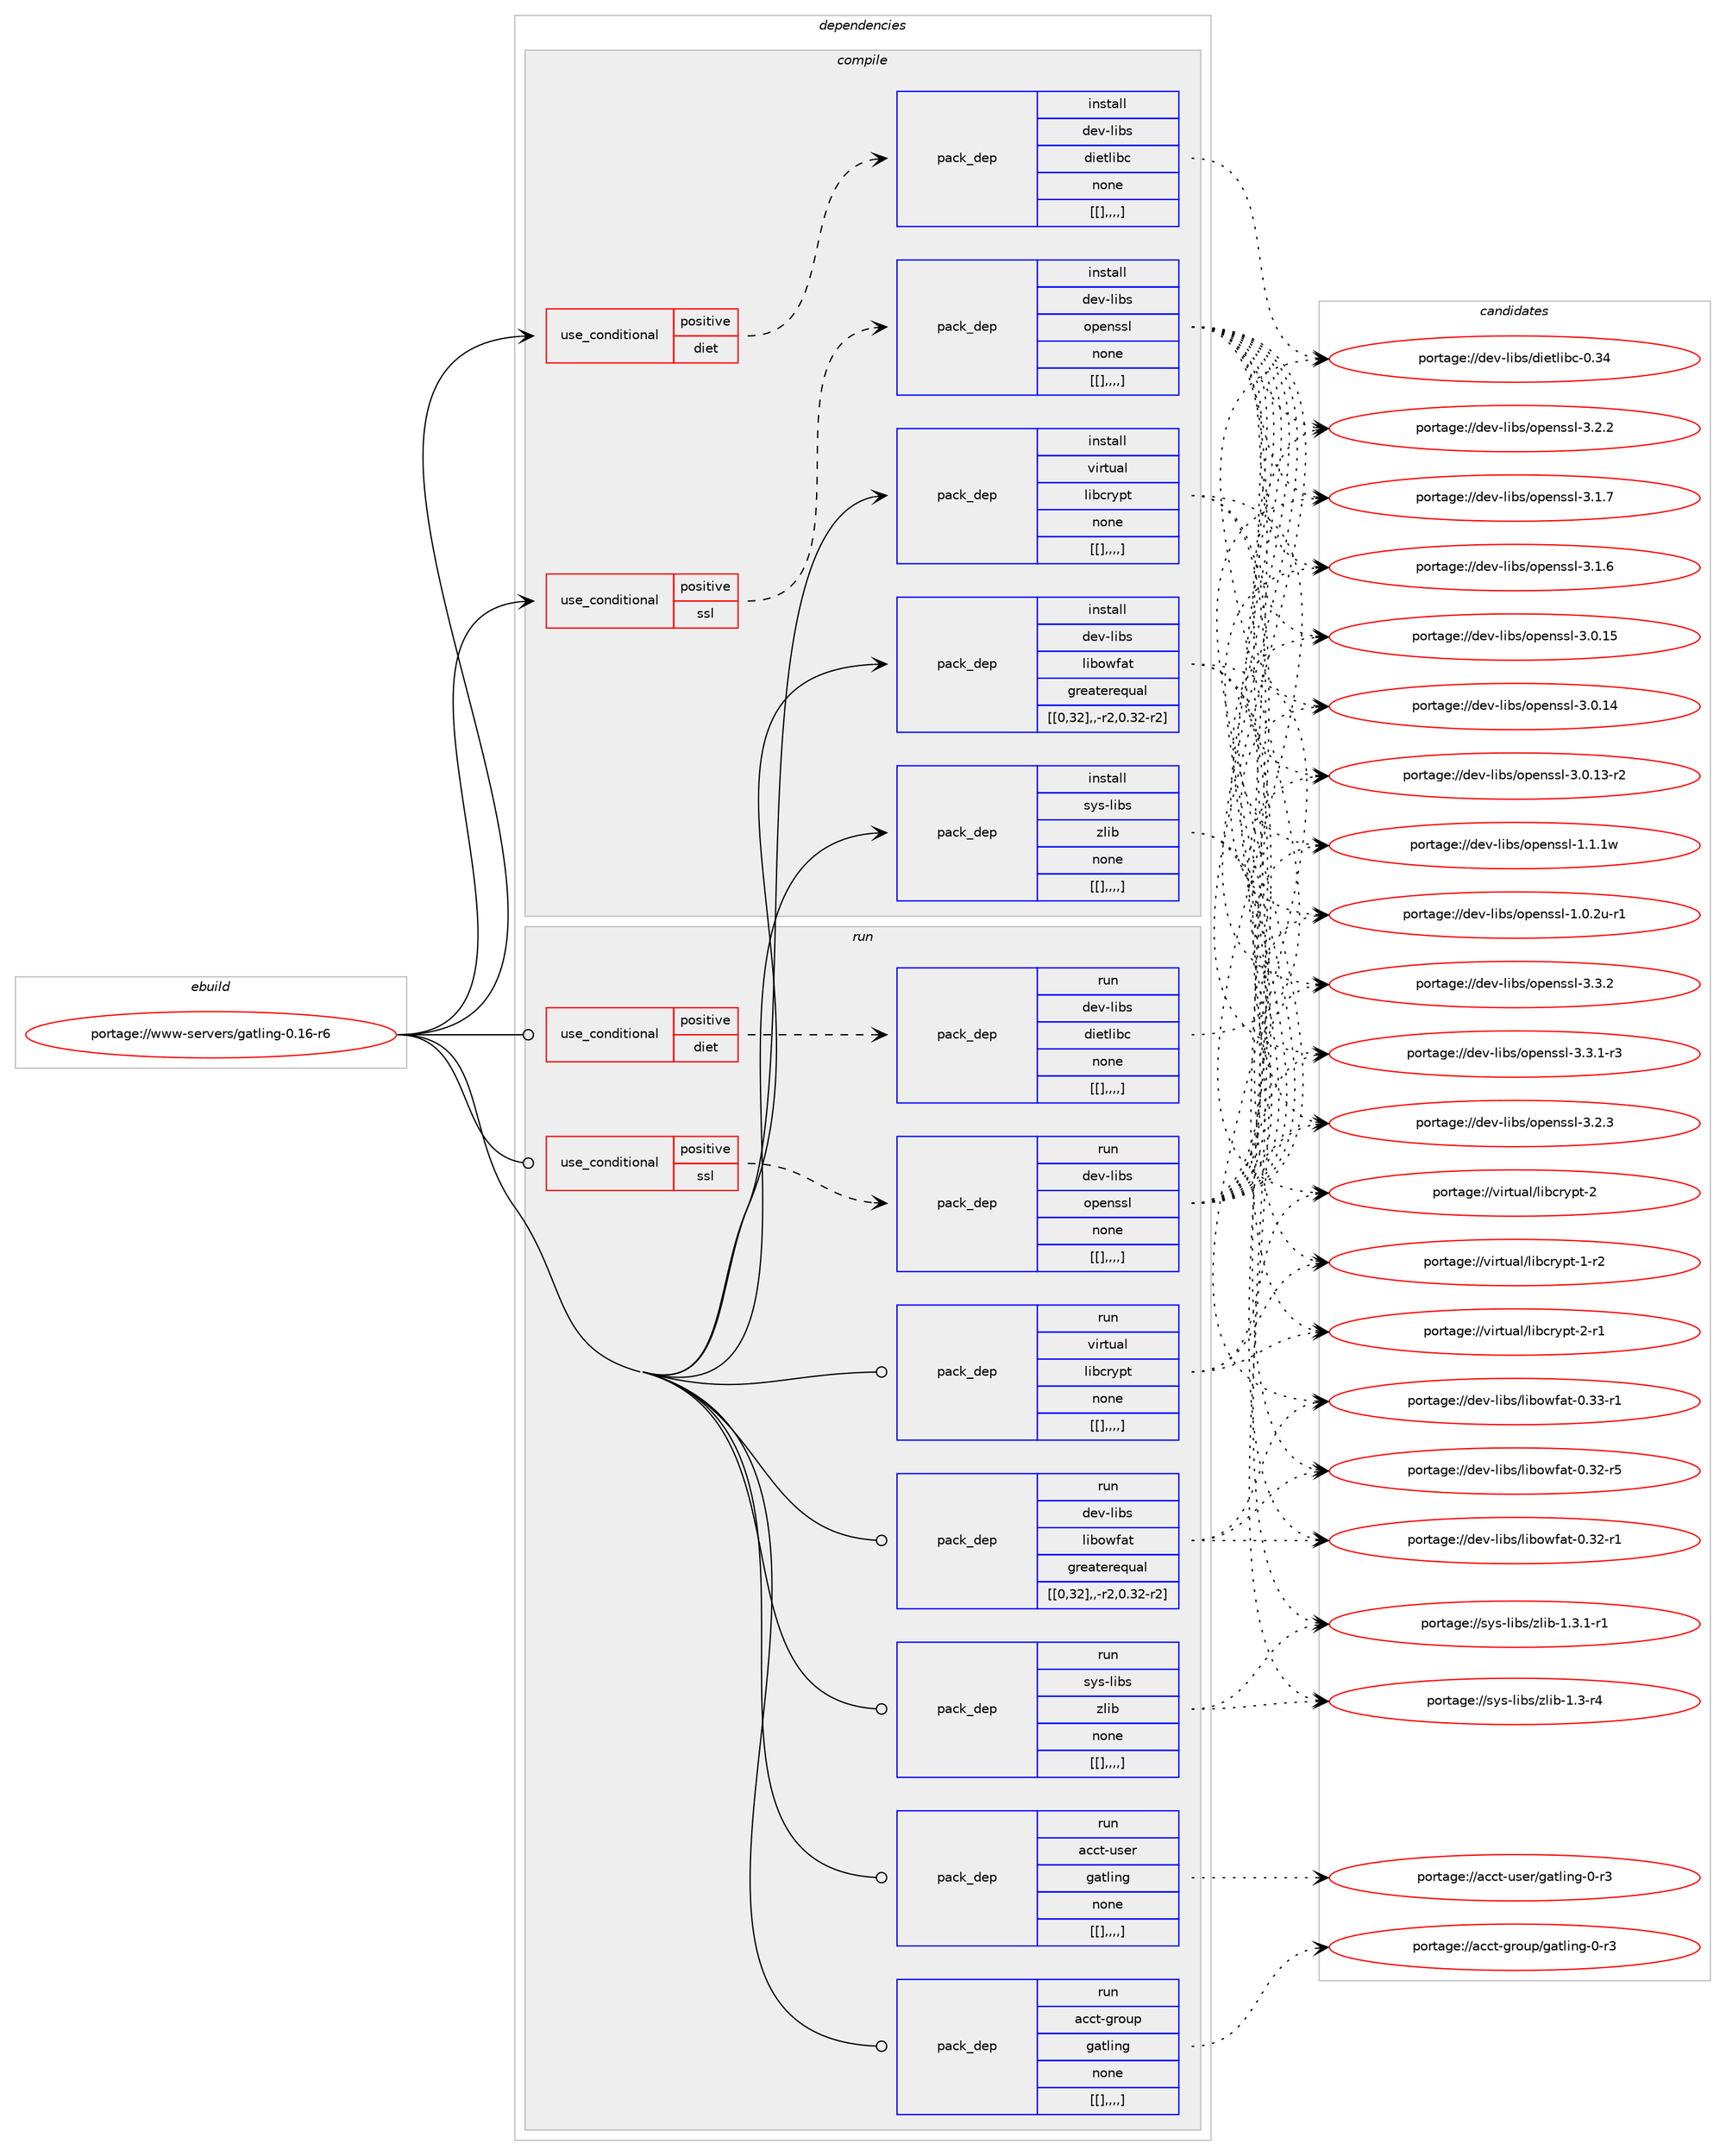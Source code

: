 digraph prolog {

# *************
# Graph options
# *************

newrank=true;
concentrate=true;
compound=true;
graph [rankdir=LR,fontname=Helvetica,fontsize=10,ranksep=1.5];#, ranksep=2.5, nodesep=0.2];
edge  [arrowhead=vee];
node  [fontname=Helvetica,fontsize=10];

# **********
# The ebuild
# **********

subgraph cluster_leftcol {
color=gray;
label=<<i>ebuild</i>>;
id [label="portage://www-servers/gatling-0.16-r6", color=red, width=4, href="../www-servers/gatling-0.16-r6.svg"];
}

# ****************
# The dependencies
# ****************

subgraph cluster_midcol {
color=gray;
label=<<i>dependencies</i>>;
subgraph cluster_compile {
fillcolor="#eeeeee";
style=filled;
label=<<i>compile</i>>;
subgraph cond125806 {
dependency466834 [label=<<TABLE BORDER="0" CELLBORDER="1" CELLSPACING="0" CELLPADDING="4"><TR><TD ROWSPAN="3" CELLPADDING="10">use_conditional</TD></TR><TR><TD>positive</TD></TR><TR><TD>diet</TD></TR></TABLE>>, shape=none, color=red];
subgraph pack337642 {
dependency466835 [label=<<TABLE BORDER="0" CELLBORDER="1" CELLSPACING="0" CELLPADDING="4" WIDTH="220"><TR><TD ROWSPAN="6" CELLPADDING="30">pack_dep</TD></TR><TR><TD WIDTH="110">install</TD></TR><TR><TD>dev-libs</TD></TR><TR><TD>dietlibc</TD></TR><TR><TD>none</TD></TR><TR><TD>[[],,,,]</TD></TR></TABLE>>, shape=none, color=blue];
}
dependency466834:e -> dependency466835:w [weight=20,style="dashed",arrowhead="vee"];
}
id:e -> dependency466834:w [weight=20,style="solid",arrowhead="vee"];
subgraph cond125807 {
dependency466836 [label=<<TABLE BORDER="0" CELLBORDER="1" CELLSPACING="0" CELLPADDING="4"><TR><TD ROWSPAN="3" CELLPADDING="10">use_conditional</TD></TR><TR><TD>positive</TD></TR><TR><TD>ssl</TD></TR></TABLE>>, shape=none, color=red];
subgraph pack337643 {
dependency466837 [label=<<TABLE BORDER="0" CELLBORDER="1" CELLSPACING="0" CELLPADDING="4" WIDTH="220"><TR><TD ROWSPAN="6" CELLPADDING="30">pack_dep</TD></TR><TR><TD WIDTH="110">install</TD></TR><TR><TD>dev-libs</TD></TR><TR><TD>openssl</TD></TR><TR><TD>none</TD></TR><TR><TD>[[],,,,]</TD></TR></TABLE>>, shape=none, color=blue];
}
dependency466836:e -> dependency466837:w [weight=20,style="dashed",arrowhead="vee"];
}
id:e -> dependency466836:w [weight=20,style="solid",arrowhead="vee"];
subgraph pack337644 {
dependency466838 [label=<<TABLE BORDER="0" CELLBORDER="1" CELLSPACING="0" CELLPADDING="4" WIDTH="220"><TR><TD ROWSPAN="6" CELLPADDING="30">pack_dep</TD></TR><TR><TD WIDTH="110">install</TD></TR><TR><TD>dev-libs</TD></TR><TR><TD>libowfat</TD></TR><TR><TD>greaterequal</TD></TR><TR><TD>[[0,32],,-r2,0.32-r2]</TD></TR></TABLE>>, shape=none, color=blue];
}
id:e -> dependency466838:w [weight=20,style="solid",arrowhead="vee"];
subgraph pack337645 {
dependency466839 [label=<<TABLE BORDER="0" CELLBORDER="1" CELLSPACING="0" CELLPADDING="4" WIDTH="220"><TR><TD ROWSPAN="6" CELLPADDING="30">pack_dep</TD></TR><TR><TD WIDTH="110">install</TD></TR><TR><TD>sys-libs</TD></TR><TR><TD>zlib</TD></TR><TR><TD>none</TD></TR><TR><TD>[[],,,,]</TD></TR></TABLE>>, shape=none, color=blue];
}
id:e -> dependency466839:w [weight=20,style="solid",arrowhead="vee"];
subgraph pack337646 {
dependency466840 [label=<<TABLE BORDER="0" CELLBORDER="1" CELLSPACING="0" CELLPADDING="4" WIDTH="220"><TR><TD ROWSPAN="6" CELLPADDING="30">pack_dep</TD></TR><TR><TD WIDTH="110">install</TD></TR><TR><TD>virtual</TD></TR><TR><TD>libcrypt</TD></TR><TR><TD>none</TD></TR><TR><TD>[[],,,,]</TD></TR></TABLE>>, shape=none, color=blue];
}
id:e -> dependency466840:w [weight=20,style="solid",arrowhead="vee"];
}
subgraph cluster_compileandrun {
fillcolor="#eeeeee";
style=filled;
label=<<i>compile and run</i>>;
}
subgraph cluster_run {
fillcolor="#eeeeee";
style=filled;
label=<<i>run</i>>;
subgraph cond125808 {
dependency466841 [label=<<TABLE BORDER="0" CELLBORDER="1" CELLSPACING="0" CELLPADDING="4"><TR><TD ROWSPAN="3" CELLPADDING="10">use_conditional</TD></TR><TR><TD>positive</TD></TR><TR><TD>diet</TD></TR></TABLE>>, shape=none, color=red];
subgraph pack337647 {
dependency466842 [label=<<TABLE BORDER="0" CELLBORDER="1" CELLSPACING="0" CELLPADDING="4" WIDTH="220"><TR><TD ROWSPAN="6" CELLPADDING="30">pack_dep</TD></TR><TR><TD WIDTH="110">run</TD></TR><TR><TD>dev-libs</TD></TR><TR><TD>dietlibc</TD></TR><TR><TD>none</TD></TR><TR><TD>[[],,,,]</TD></TR></TABLE>>, shape=none, color=blue];
}
dependency466841:e -> dependency466842:w [weight=20,style="dashed",arrowhead="vee"];
}
id:e -> dependency466841:w [weight=20,style="solid",arrowhead="odot"];
subgraph cond125809 {
dependency466843 [label=<<TABLE BORDER="0" CELLBORDER="1" CELLSPACING="0" CELLPADDING="4"><TR><TD ROWSPAN="3" CELLPADDING="10">use_conditional</TD></TR><TR><TD>positive</TD></TR><TR><TD>ssl</TD></TR></TABLE>>, shape=none, color=red];
subgraph pack337648 {
dependency466844 [label=<<TABLE BORDER="0" CELLBORDER="1" CELLSPACING="0" CELLPADDING="4" WIDTH="220"><TR><TD ROWSPAN="6" CELLPADDING="30">pack_dep</TD></TR><TR><TD WIDTH="110">run</TD></TR><TR><TD>dev-libs</TD></TR><TR><TD>openssl</TD></TR><TR><TD>none</TD></TR><TR><TD>[[],,,,]</TD></TR></TABLE>>, shape=none, color=blue];
}
dependency466843:e -> dependency466844:w [weight=20,style="dashed",arrowhead="vee"];
}
id:e -> dependency466843:w [weight=20,style="solid",arrowhead="odot"];
subgraph pack337649 {
dependency466845 [label=<<TABLE BORDER="0" CELLBORDER="1" CELLSPACING="0" CELLPADDING="4" WIDTH="220"><TR><TD ROWSPAN="6" CELLPADDING="30">pack_dep</TD></TR><TR><TD WIDTH="110">run</TD></TR><TR><TD>acct-group</TD></TR><TR><TD>gatling</TD></TR><TR><TD>none</TD></TR><TR><TD>[[],,,,]</TD></TR></TABLE>>, shape=none, color=blue];
}
id:e -> dependency466845:w [weight=20,style="solid",arrowhead="odot"];
subgraph pack337650 {
dependency466846 [label=<<TABLE BORDER="0" CELLBORDER="1" CELLSPACING="0" CELLPADDING="4" WIDTH="220"><TR><TD ROWSPAN="6" CELLPADDING="30">pack_dep</TD></TR><TR><TD WIDTH="110">run</TD></TR><TR><TD>acct-user</TD></TR><TR><TD>gatling</TD></TR><TR><TD>none</TD></TR><TR><TD>[[],,,,]</TD></TR></TABLE>>, shape=none, color=blue];
}
id:e -> dependency466846:w [weight=20,style="solid",arrowhead="odot"];
subgraph pack337651 {
dependency466847 [label=<<TABLE BORDER="0" CELLBORDER="1" CELLSPACING="0" CELLPADDING="4" WIDTH="220"><TR><TD ROWSPAN="6" CELLPADDING="30">pack_dep</TD></TR><TR><TD WIDTH="110">run</TD></TR><TR><TD>dev-libs</TD></TR><TR><TD>libowfat</TD></TR><TR><TD>greaterequal</TD></TR><TR><TD>[[0,32],,-r2,0.32-r2]</TD></TR></TABLE>>, shape=none, color=blue];
}
id:e -> dependency466847:w [weight=20,style="solid",arrowhead="odot"];
subgraph pack337652 {
dependency466848 [label=<<TABLE BORDER="0" CELLBORDER="1" CELLSPACING="0" CELLPADDING="4" WIDTH="220"><TR><TD ROWSPAN="6" CELLPADDING="30">pack_dep</TD></TR><TR><TD WIDTH="110">run</TD></TR><TR><TD>sys-libs</TD></TR><TR><TD>zlib</TD></TR><TR><TD>none</TD></TR><TR><TD>[[],,,,]</TD></TR></TABLE>>, shape=none, color=blue];
}
id:e -> dependency466848:w [weight=20,style="solid",arrowhead="odot"];
subgraph pack337653 {
dependency466849 [label=<<TABLE BORDER="0" CELLBORDER="1" CELLSPACING="0" CELLPADDING="4" WIDTH="220"><TR><TD ROWSPAN="6" CELLPADDING="30">pack_dep</TD></TR><TR><TD WIDTH="110">run</TD></TR><TR><TD>virtual</TD></TR><TR><TD>libcrypt</TD></TR><TR><TD>none</TD></TR><TR><TD>[[],,,,]</TD></TR></TABLE>>, shape=none, color=blue];
}
id:e -> dependency466849:w [weight=20,style="solid",arrowhead="odot"];
}
}

# **************
# The candidates
# **************

subgraph cluster_choices {
rank=same;
color=gray;
label=<<i>candidates</i>>;

subgraph choice337642 {
color=black;
nodesep=1;
choice10010111845108105981154710010510111610810598994548465152 [label="portage://dev-libs/dietlibc-0.34", color=red, width=4,href="../dev-libs/dietlibc-0.34.svg"];
dependency466835:e -> choice10010111845108105981154710010510111610810598994548465152:w [style=dotted,weight="100"];
}
subgraph choice337643 {
color=black;
nodesep=1;
choice100101118451081059811547111112101110115115108455146514650 [label="portage://dev-libs/openssl-3.3.2", color=red, width=4,href="../dev-libs/openssl-3.3.2.svg"];
choice1001011184510810598115471111121011101151151084551465146494511451 [label="portage://dev-libs/openssl-3.3.1-r3", color=red, width=4,href="../dev-libs/openssl-3.3.1-r3.svg"];
choice100101118451081059811547111112101110115115108455146504651 [label="portage://dev-libs/openssl-3.2.3", color=red, width=4,href="../dev-libs/openssl-3.2.3.svg"];
choice100101118451081059811547111112101110115115108455146504650 [label="portage://dev-libs/openssl-3.2.2", color=red, width=4,href="../dev-libs/openssl-3.2.2.svg"];
choice100101118451081059811547111112101110115115108455146494655 [label="portage://dev-libs/openssl-3.1.7", color=red, width=4,href="../dev-libs/openssl-3.1.7.svg"];
choice100101118451081059811547111112101110115115108455146494654 [label="portage://dev-libs/openssl-3.1.6", color=red, width=4,href="../dev-libs/openssl-3.1.6.svg"];
choice10010111845108105981154711111210111011511510845514648464953 [label="portage://dev-libs/openssl-3.0.15", color=red, width=4,href="../dev-libs/openssl-3.0.15.svg"];
choice10010111845108105981154711111210111011511510845514648464952 [label="portage://dev-libs/openssl-3.0.14", color=red, width=4,href="../dev-libs/openssl-3.0.14.svg"];
choice100101118451081059811547111112101110115115108455146484649514511450 [label="portage://dev-libs/openssl-3.0.13-r2", color=red, width=4,href="../dev-libs/openssl-3.0.13-r2.svg"];
choice100101118451081059811547111112101110115115108454946494649119 [label="portage://dev-libs/openssl-1.1.1w", color=red, width=4,href="../dev-libs/openssl-1.1.1w.svg"];
choice1001011184510810598115471111121011101151151084549464846501174511449 [label="portage://dev-libs/openssl-1.0.2u-r1", color=red, width=4,href="../dev-libs/openssl-1.0.2u-r1.svg"];
dependency466837:e -> choice100101118451081059811547111112101110115115108455146514650:w [style=dotted,weight="100"];
dependency466837:e -> choice1001011184510810598115471111121011101151151084551465146494511451:w [style=dotted,weight="100"];
dependency466837:e -> choice100101118451081059811547111112101110115115108455146504651:w [style=dotted,weight="100"];
dependency466837:e -> choice100101118451081059811547111112101110115115108455146504650:w [style=dotted,weight="100"];
dependency466837:e -> choice100101118451081059811547111112101110115115108455146494655:w [style=dotted,weight="100"];
dependency466837:e -> choice100101118451081059811547111112101110115115108455146494654:w [style=dotted,weight="100"];
dependency466837:e -> choice10010111845108105981154711111210111011511510845514648464953:w [style=dotted,weight="100"];
dependency466837:e -> choice10010111845108105981154711111210111011511510845514648464952:w [style=dotted,weight="100"];
dependency466837:e -> choice100101118451081059811547111112101110115115108455146484649514511450:w [style=dotted,weight="100"];
dependency466837:e -> choice100101118451081059811547111112101110115115108454946494649119:w [style=dotted,weight="100"];
dependency466837:e -> choice1001011184510810598115471111121011101151151084549464846501174511449:w [style=dotted,weight="100"];
}
subgraph choice337644 {
color=black;
nodesep=1;
choice100101118451081059811547108105981111191029711645484651514511449 [label="portage://dev-libs/libowfat-0.33-r1", color=red, width=4,href="../dev-libs/libowfat-0.33-r1.svg"];
choice100101118451081059811547108105981111191029711645484651504511453 [label="portage://dev-libs/libowfat-0.32-r5", color=red, width=4,href="../dev-libs/libowfat-0.32-r5.svg"];
choice100101118451081059811547108105981111191029711645484651504511449 [label="portage://dev-libs/libowfat-0.32-r1", color=red, width=4,href="../dev-libs/libowfat-0.32-r1.svg"];
dependency466838:e -> choice100101118451081059811547108105981111191029711645484651514511449:w [style=dotted,weight="100"];
dependency466838:e -> choice100101118451081059811547108105981111191029711645484651504511453:w [style=dotted,weight="100"];
dependency466838:e -> choice100101118451081059811547108105981111191029711645484651504511449:w [style=dotted,weight="100"];
}
subgraph choice337645 {
color=black;
nodesep=1;
choice115121115451081059811547122108105984549465146494511449 [label="portage://sys-libs/zlib-1.3.1-r1", color=red, width=4,href="../sys-libs/zlib-1.3.1-r1.svg"];
choice11512111545108105981154712210810598454946514511452 [label="portage://sys-libs/zlib-1.3-r4", color=red, width=4,href="../sys-libs/zlib-1.3-r4.svg"];
dependency466839:e -> choice115121115451081059811547122108105984549465146494511449:w [style=dotted,weight="100"];
dependency466839:e -> choice11512111545108105981154712210810598454946514511452:w [style=dotted,weight="100"];
}
subgraph choice337646 {
color=black;
nodesep=1;
choice1181051141161179710847108105989911412111211645504511449 [label="portage://virtual/libcrypt-2-r1", color=red, width=4,href="../virtual/libcrypt-2-r1.svg"];
choice118105114116117971084710810598991141211121164550 [label="portage://virtual/libcrypt-2", color=red, width=4,href="../virtual/libcrypt-2.svg"];
choice1181051141161179710847108105989911412111211645494511450 [label="portage://virtual/libcrypt-1-r2", color=red, width=4,href="../virtual/libcrypt-1-r2.svg"];
dependency466840:e -> choice1181051141161179710847108105989911412111211645504511449:w [style=dotted,weight="100"];
dependency466840:e -> choice118105114116117971084710810598991141211121164550:w [style=dotted,weight="100"];
dependency466840:e -> choice1181051141161179710847108105989911412111211645494511450:w [style=dotted,weight="100"];
}
subgraph choice337647 {
color=black;
nodesep=1;
choice10010111845108105981154710010510111610810598994548465152 [label="portage://dev-libs/dietlibc-0.34", color=red, width=4,href="../dev-libs/dietlibc-0.34.svg"];
dependency466842:e -> choice10010111845108105981154710010510111610810598994548465152:w [style=dotted,weight="100"];
}
subgraph choice337648 {
color=black;
nodesep=1;
choice100101118451081059811547111112101110115115108455146514650 [label="portage://dev-libs/openssl-3.3.2", color=red, width=4,href="../dev-libs/openssl-3.3.2.svg"];
choice1001011184510810598115471111121011101151151084551465146494511451 [label="portage://dev-libs/openssl-3.3.1-r3", color=red, width=4,href="../dev-libs/openssl-3.3.1-r3.svg"];
choice100101118451081059811547111112101110115115108455146504651 [label="portage://dev-libs/openssl-3.2.3", color=red, width=4,href="../dev-libs/openssl-3.2.3.svg"];
choice100101118451081059811547111112101110115115108455146504650 [label="portage://dev-libs/openssl-3.2.2", color=red, width=4,href="../dev-libs/openssl-3.2.2.svg"];
choice100101118451081059811547111112101110115115108455146494655 [label="portage://dev-libs/openssl-3.1.7", color=red, width=4,href="../dev-libs/openssl-3.1.7.svg"];
choice100101118451081059811547111112101110115115108455146494654 [label="portage://dev-libs/openssl-3.1.6", color=red, width=4,href="../dev-libs/openssl-3.1.6.svg"];
choice10010111845108105981154711111210111011511510845514648464953 [label="portage://dev-libs/openssl-3.0.15", color=red, width=4,href="../dev-libs/openssl-3.0.15.svg"];
choice10010111845108105981154711111210111011511510845514648464952 [label="portage://dev-libs/openssl-3.0.14", color=red, width=4,href="../dev-libs/openssl-3.0.14.svg"];
choice100101118451081059811547111112101110115115108455146484649514511450 [label="portage://dev-libs/openssl-3.0.13-r2", color=red, width=4,href="../dev-libs/openssl-3.0.13-r2.svg"];
choice100101118451081059811547111112101110115115108454946494649119 [label="portage://dev-libs/openssl-1.1.1w", color=red, width=4,href="../dev-libs/openssl-1.1.1w.svg"];
choice1001011184510810598115471111121011101151151084549464846501174511449 [label="portage://dev-libs/openssl-1.0.2u-r1", color=red, width=4,href="../dev-libs/openssl-1.0.2u-r1.svg"];
dependency466844:e -> choice100101118451081059811547111112101110115115108455146514650:w [style=dotted,weight="100"];
dependency466844:e -> choice1001011184510810598115471111121011101151151084551465146494511451:w [style=dotted,weight="100"];
dependency466844:e -> choice100101118451081059811547111112101110115115108455146504651:w [style=dotted,weight="100"];
dependency466844:e -> choice100101118451081059811547111112101110115115108455146504650:w [style=dotted,weight="100"];
dependency466844:e -> choice100101118451081059811547111112101110115115108455146494655:w [style=dotted,weight="100"];
dependency466844:e -> choice100101118451081059811547111112101110115115108455146494654:w [style=dotted,weight="100"];
dependency466844:e -> choice10010111845108105981154711111210111011511510845514648464953:w [style=dotted,weight="100"];
dependency466844:e -> choice10010111845108105981154711111210111011511510845514648464952:w [style=dotted,weight="100"];
dependency466844:e -> choice100101118451081059811547111112101110115115108455146484649514511450:w [style=dotted,weight="100"];
dependency466844:e -> choice100101118451081059811547111112101110115115108454946494649119:w [style=dotted,weight="100"];
dependency466844:e -> choice1001011184510810598115471111121011101151151084549464846501174511449:w [style=dotted,weight="100"];
}
subgraph choice337649 {
color=black;
nodesep=1;
choice97999911645103114111117112471039711610810511010345484511451 [label="portage://acct-group/gatling-0-r3", color=red, width=4,href="../acct-group/gatling-0-r3.svg"];
dependency466845:e -> choice97999911645103114111117112471039711610810511010345484511451:w [style=dotted,weight="100"];
}
subgraph choice337650 {
color=black;
nodesep=1;
choice97999911645117115101114471039711610810511010345484511451 [label="portage://acct-user/gatling-0-r3", color=red, width=4,href="../acct-user/gatling-0-r3.svg"];
dependency466846:e -> choice97999911645117115101114471039711610810511010345484511451:w [style=dotted,weight="100"];
}
subgraph choice337651 {
color=black;
nodesep=1;
choice100101118451081059811547108105981111191029711645484651514511449 [label="portage://dev-libs/libowfat-0.33-r1", color=red, width=4,href="../dev-libs/libowfat-0.33-r1.svg"];
choice100101118451081059811547108105981111191029711645484651504511453 [label="portage://dev-libs/libowfat-0.32-r5", color=red, width=4,href="../dev-libs/libowfat-0.32-r5.svg"];
choice100101118451081059811547108105981111191029711645484651504511449 [label="portage://dev-libs/libowfat-0.32-r1", color=red, width=4,href="../dev-libs/libowfat-0.32-r1.svg"];
dependency466847:e -> choice100101118451081059811547108105981111191029711645484651514511449:w [style=dotted,weight="100"];
dependency466847:e -> choice100101118451081059811547108105981111191029711645484651504511453:w [style=dotted,weight="100"];
dependency466847:e -> choice100101118451081059811547108105981111191029711645484651504511449:w [style=dotted,weight="100"];
}
subgraph choice337652 {
color=black;
nodesep=1;
choice115121115451081059811547122108105984549465146494511449 [label="portage://sys-libs/zlib-1.3.1-r1", color=red, width=4,href="../sys-libs/zlib-1.3.1-r1.svg"];
choice11512111545108105981154712210810598454946514511452 [label="portage://sys-libs/zlib-1.3-r4", color=red, width=4,href="../sys-libs/zlib-1.3-r4.svg"];
dependency466848:e -> choice115121115451081059811547122108105984549465146494511449:w [style=dotted,weight="100"];
dependency466848:e -> choice11512111545108105981154712210810598454946514511452:w [style=dotted,weight="100"];
}
subgraph choice337653 {
color=black;
nodesep=1;
choice1181051141161179710847108105989911412111211645504511449 [label="portage://virtual/libcrypt-2-r1", color=red, width=4,href="../virtual/libcrypt-2-r1.svg"];
choice118105114116117971084710810598991141211121164550 [label="portage://virtual/libcrypt-2", color=red, width=4,href="../virtual/libcrypt-2.svg"];
choice1181051141161179710847108105989911412111211645494511450 [label="portage://virtual/libcrypt-1-r2", color=red, width=4,href="../virtual/libcrypt-1-r2.svg"];
dependency466849:e -> choice1181051141161179710847108105989911412111211645504511449:w [style=dotted,weight="100"];
dependency466849:e -> choice118105114116117971084710810598991141211121164550:w [style=dotted,weight="100"];
dependency466849:e -> choice1181051141161179710847108105989911412111211645494511450:w [style=dotted,weight="100"];
}
}

}
